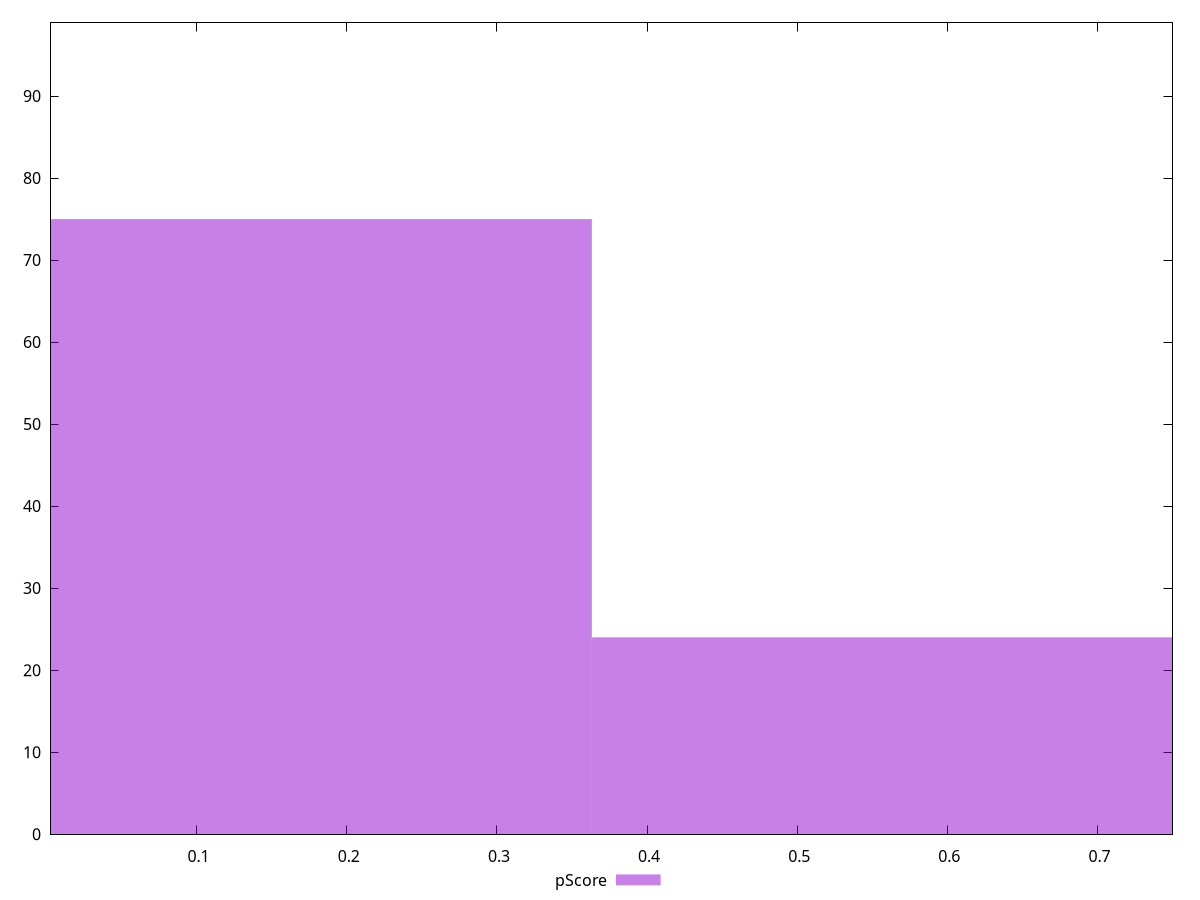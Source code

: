 reset

$pScore <<EOF
0 75
0.7264879086199434 24
EOF

set key outside below
set boxwidth 0.7264879086199434
set xrange [0.0023529411764705577:0.75]
set yrange [0:99]
set trange [0:99]
set style fill transparent solid 0.5 noborder
set terminal svg size 640, 490 enhanced background rgb 'white'
set output "report/report_00029_2021-02-24T13-36-40.390Z/uses-text-compression/samples/card/pScore/histogram.svg"

plot $pScore title "pScore" with boxes

reset

